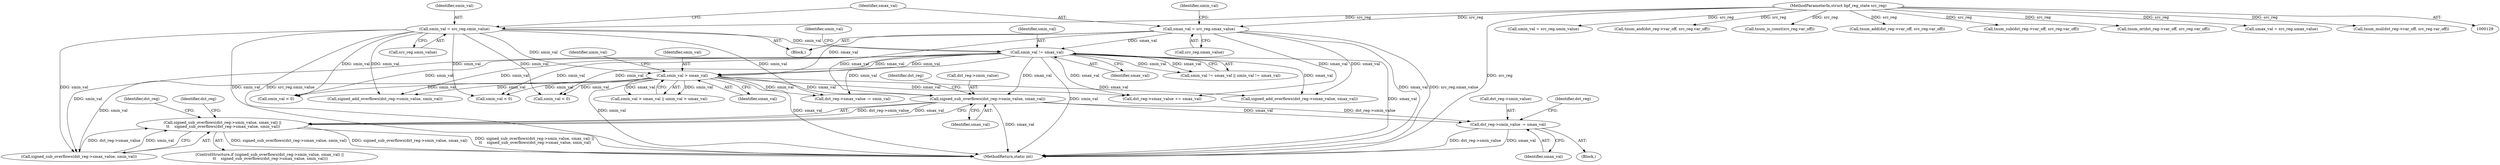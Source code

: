 digraph "0_linux_d3bd7413e0ca40b60cf60d4003246d067cafdeda@pointer" {
"1000384" [label="(Call,signed_sub_overflows(dst_reg->smin_value, smax_val))"];
"1000221" [label="(Call,smin_val != smax_val)"];
"1000184" [label="(Call,smin_val = src_reg.smin_value)"];
"1000133" [label="(MethodParameterIn,struct bpf_reg_state src_reg)"];
"1000189" [label="(Call,smax_val = src_reg.smax_value)"];
"1000228" [label="(Call,smin_val > smax_val)"];
"1000383" [label="(Call,signed_sub_overflows(dst_reg->smin_value, smax_val) ||\n \t\t    signed_sub_overflows(dst_reg->smax_value, smin_val))"];
"1000407" [label="(Call,dst_reg->smin_value -= smax_val)"];
"1000384" [label="(Call,signed_sub_overflows(dst_reg->smin_value, smax_val))"];
"1000281" [label="(Call,signed_add_overflows(dst_reg->smin_value, smin_val))"];
"1000391" [label="(Identifier,dst_reg)"];
"1000602" [label="(Call,smin_val < 0)"];
"1000228" [label="(Call,smin_val > smax_val)"];
"1000697" [label="(Call,smin_val < 0)"];
"1000194" [label="(Call,umin_val = src_reg.umin_value)"];
"1000195" [label="(Identifier,umin_val)"];
"1000409" [label="(Identifier,dst_reg)"];
"1000412" [label="(Call,dst_reg->smax_value -= smin_val)"];
"1000570" [label="(Call,tnum_and(dst_reg->var_off, src_reg.var_off))"];
"1000408" [label="(Call,dst_reg->smin_value)"];
"1000227" [label="(Call,smin_val > smax_val || umin_val > umax_val)"];
"1000186" [label="(Call,src_reg.smin_value)"];
"1000472" [label="(Call,smin_val < 0)"];
"1000223" [label="(Identifier,smax_val)"];
"1000903" [label="(MethodReturn,static int)"];
"1000411" [label="(Identifier,smax_val)"];
"1000206" [label="(Call,tnum_is_const(src_reg.var_off))"];
"1000232" [label="(Identifier,umin_val)"];
"1000397" [label="(Identifier,dst_reg)"];
"1000383" [label="(Call,signed_sub_overflows(dst_reg->smin_value, smax_val) ||\n \t\t    signed_sub_overflows(dst_reg->smax_value, smin_val))"];
"1000357" [label="(Call,tnum_add(dst_reg->var_off, src_reg.var_off))"];
"1000406" [label="(Block,)"];
"1000185" [label="(Identifier,smin_val)"];
"1000222" [label="(Identifier,smin_val)"];
"1000382" [label="(ControlStructure,if (signed_sub_overflows(dst_reg->smin_value, smax_val) ||\n \t\t    signed_sub_overflows(dst_reg->smax_value, smin_val)))"];
"1000133" [label="(MethodParameterIn,struct bpf_reg_state src_reg)"];
"1000229" [label="(Identifier,smin_val)"];
"1000309" [label="(Call,dst_reg->smax_value += smax_val)"];
"1000221" [label="(Call,smin_val != smax_val)"];
"1000134" [label="(Block,)"];
"1000230" [label="(Identifier,smax_val)"];
"1000407" [label="(Call,dst_reg->smin_value -= smax_val)"];
"1000220" [label="(Call,smin_val != smax_val || umin_val != umax_val)"];
"1000184" [label="(Call,smin_val = src_reg.smin_value)"];
"1000450" [label="(Call,tnum_sub(dst_reg->var_off, src_reg.var_off))"];
"1000189" [label="(Call,smax_val = src_reg.smax_value)"];
"1000659" [label="(Call,tnum_or(dst_reg->var_off, src_reg.var_off))"];
"1000414" [label="(Identifier,dst_reg)"];
"1000199" [label="(Call,umax_val = src_reg.umax_value)"];
"1000225" [label="(Identifier,umin_val)"];
"1000463" [label="(Call,tnum_mul(dst_reg->var_off, src_reg.var_off))"];
"1000191" [label="(Call,src_reg.smax_value)"];
"1000286" [label="(Call,signed_add_overflows(dst_reg->smax_value, smax_val))"];
"1000388" [label="(Identifier,smax_val)"];
"1000389" [label="(Call,signed_sub_overflows(dst_reg->smax_value, smin_val))"];
"1000385" [label="(Call,dst_reg->smin_value)"];
"1000190" [label="(Identifier,smax_val)"];
"1000384" -> "1000383"  [label="AST: "];
"1000384" -> "1000388"  [label="CFG: "];
"1000385" -> "1000384"  [label="AST: "];
"1000388" -> "1000384"  [label="AST: "];
"1000391" -> "1000384"  [label="CFG: "];
"1000383" -> "1000384"  [label="CFG: "];
"1000384" -> "1000903"  [label="DDG: smax_val"];
"1000384" -> "1000383"  [label="DDG: dst_reg->smin_value"];
"1000384" -> "1000383"  [label="DDG: smax_val"];
"1000221" -> "1000384"  [label="DDG: smax_val"];
"1000189" -> "1000384"  [label="DDG: smax_val"];
"1000228" -> "1000384"  [label="DDG: smax_val"];
"1000384" -> "1000407"  [label="DDG: smax_val"];
"1000384" -> "1000407"  [label="DDG: dst_reg->smin_value"];
"1000221" -> "1000220"  [label="AST: "];
"1000221" -> "1000223"  [label="CFG: "];
"1000222" -> "1000221"  [label="AST: "];
"1000223" -> "1000221"  [label="AST: "];
"1000225" -> "1000221"  [label="CFG: "];
"1000220" -> "1000221"  [label="CFG: "];
"1000221" -> "1000903"  [label="DDG: smax_val"];
"1000221" -> "1000903"  [label="DDG: smin_val"];
"1000221" -> "1000220"  [label="DDG: smin_val"];
"1000221" -> "1000220"  [label="DDG: smax_val"];
"1000184" -> "1000221"  [label="DDG: smin_val"];
"1000189" -> "1000221"  [label="DDG: smax_val"];
"1000221" -> "1000228"  [label="DDG: smin_val"];
"1000221" -> "1000228"  [label="DDG: smax_val"];
"1000221" -> "1000281"  [label="DDG: smin_val"];
"1000221" -> "1000286"  [label="DDG: smax_val"];
"1000221" -> "1000309"  [label="DDG: smax_val"];
"1000221" -> "1000389"  [label="DDG: smin_val"];
"1000221" -> "1000412"  [label="DDG: smin_val"];
"1000221" -> "1000472"  [label="DDG: smin_val"];
"1000221" -> "1000602"  [label="DDG: smin_val"];
"1000221" -> "1000697"  [label="DDG: smin_val"];
"1000184" -> "1000134"  [label="AST: "];
"1000184" -> "1000186"  [label="CFG: "];
"1000185" -> "1000184"  [label="AST: "];
"1000186" -> "1000184"  [label="AST: "];
"1000190" -> "1000184"  [label="CFG: "];
"1000184" -> "1000903"  [label="DDG: src_reg.smin_value"];
"1000184" -> "1000903"  [label="DDG: smin_val"];
"1000133" -> "1000184"  [label="DDG: src_reg"];
"1000184" -> "1000228"  [label="DDG: smin_val"];
"1000184" -> "1000281"  [label="DDG: smin_val"];
"1000184" -> "1000389"  [label="DDG: smin_val"];
"1000184" -> "1000412"  [label="DDG: smin_val"];
"1000184" -> "1000472"  [label="DDG: smin_val"];
"1000184" -> "1000602"  [label="DDG: smin_val"];
"1000184" -> "1000697"  [label="DDG: smin_val"];
"1000133" -> "1000129"  [label="AST: "];
"1000133" -> "1000903"  [label="DDG: src_reg"];
"1000133" -> "1000189"  [label="DDG: src_reg"];
"1000133" -> "1000194"  [label="DDG: src_reg"];
"1000133" -> "1000199"  [label="DDG: src_reg"];
"1000133" -> "1000206"  [label="DDG: src_reg"];
"1000133" -> "1000357"  [label="DDG: src_reg"];
"1000133" -> "1000450"  [label="DDG: src_reg"];
"1000133" -> "1000463"  [label="DDG: src_reg"];
"1000133" -> "1000570"  [label="DDG: src_reg"];
"1000133" -> "1000659"  [label="DDG: src_reg"];
"1000189" -> "1000134"  [label="AST: "];
"1000189" -> "1000191"  [label="CFG: "];
"1000190" -> "1000189"  [label="AST: "];
"1000191" -> "1000189"  [label="AST: "];
"1000195" -> "1000189"  [label="CFG: "];
"1000189" -> "1000903"  [label="DDG: smax_val"];
"1000189" -> "1000903"  [label="DDG: src_reg.smax_value"];
"1000189" -> "1000228"  [label="DDG: smax_val"];
"1000189" -> "1000286"  [label="DDG: smax_val"];
"1000189" -> "1000309"  [label="DDG: smax_val"];
"1000228" -> "1000227"  [label="AST: "];
"1000228" -> "1000230"  [label="CFG: "];
"1000229" -> "1000228"  [label="AST: "];
"1000230" -> "1000228"  [label="AST: "];
"1000232" -> "1000228"  [label="CFG: "];
"1000227" -> "1000228"  [label="CFG: "];
"1000228" -> "1000903"  [label="DDG: smin_val"];
"1000228" -> "1000903"  [label="DDG: smax_val"];
"1000228" -> "1000227"  [label="DDG: smin_val"];
"1000228" -> "1000227"  [label="DDG: smax_val"];
"1000228" -> "1000281"  [label="DDG: smin_val"];
"1000228" -> "1000286"  [label="DDG: smax_val"];
"1000228" -> "1000309"  [label="DDG: smax_val"];
"1000228" -> "1000389"  [label="DDG: smin_val"];
"1000228" -> "1000412"  [label="DDG: smin_val"];
"1000228" -> "1000472"  [label="DDG: smin_val"];
"1000228" -> "1000602"  [label="DDG: smin_val"];
"1000228" -> "1000697"  [label="DDG: smin_val"];
"1000383" -> "1000382"  [label="AST: "];
"1000383" -> "1000389"  [label="CFG: "];
"1000389" -> "1000383"  [label="AST: "];
"1000397" -> "1000383"  [label="CFG: "];
"1000409" -> "1000383"  [label="CFG: "];
"1000383" -> "1000903"  [label="DDG: signed_sub_overflows(dst_reg->smin_value, smax_val) ||\n \t\t    signed_sub_overflows(dst_reg->smax_value, smin_val)"];
"1000383" -> "1000903"  [label="DDG: signed_sub_overflows(dst_reg->smax_value, smin_val)"];
"1000383" -> "1000903"  [label="DDG: signed_sub_overflows(dst_reg->smin_value, smax_val)"];
"1000389" -> "1000383"  [label="DDG: dst_reg->smax_value"];
"1000389" -> "1000383"  [label="DDG: smin_val"];
"1000407" -> "1000406"  [label="AST: "];
"1000407" -> "1000411"  [label="CFG: "];
"1000408" -> "1000407"  [label="AST: "];
"1000411" -> "1000407"  [label="AST: "];
"1000414" -> "1000407"  [label="CFG: "];
"1000407" -> "1000903"  [label="DDG: smax_val"];
"1000407" -> "1000903"  [label="DDG: dst_reg->smin_value"];
}
